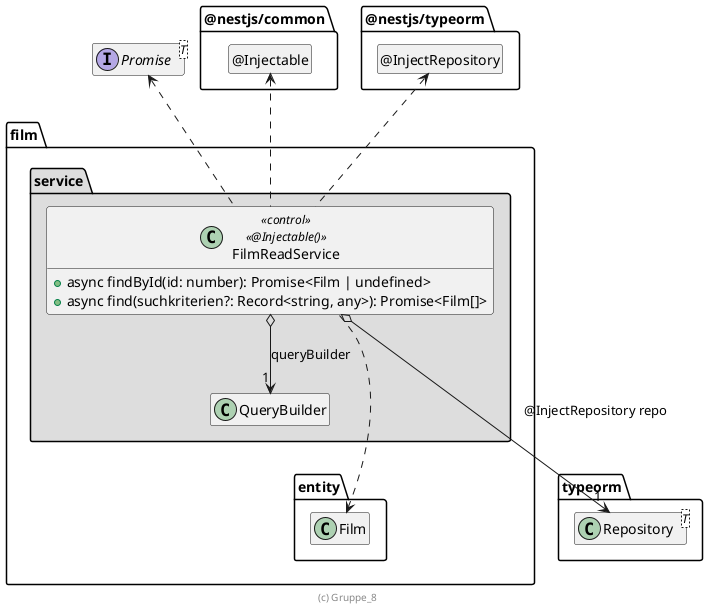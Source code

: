 @startuml Anwendungskern

interface Promise<T>

package @nestjs/common {
  class "@Injectable" as Injectable
  hide Injectable circle
}

package typeorm {
  class Repository<T>
}

package @nestjs/typeorm {
  class "@InjectRepository" as InjectRepository
  hide InjectRepository circle
}

package film {
  package entity {
    class Film
  }

  package service #DDDDDD {
    class QueryBuilder

    class FilmReadService << control >> <<@Injectable()>> {
      + async findById(id: number): Promise<Film | undefined>
      + async find(suchkriterien?: Record<string, any>): Promise<Film[]>
    }

    FilmReadService o--> "1" QueryBuilder: queryBuilder
    FilmReadService o--> "1" Repository: @InjectRepository repo

    FilmReadService .up.> Injectable
    FilmReadService .up.> InjectRepository

    FilmReadService .up.> Promise
    FilmReadService ..> Film

    QueryBuilder .[hidden].> Repository
    QueryBuilder .[hidden].> Film
  }
}

hide empty members

footer (c) Gruppe_8

@enduml
